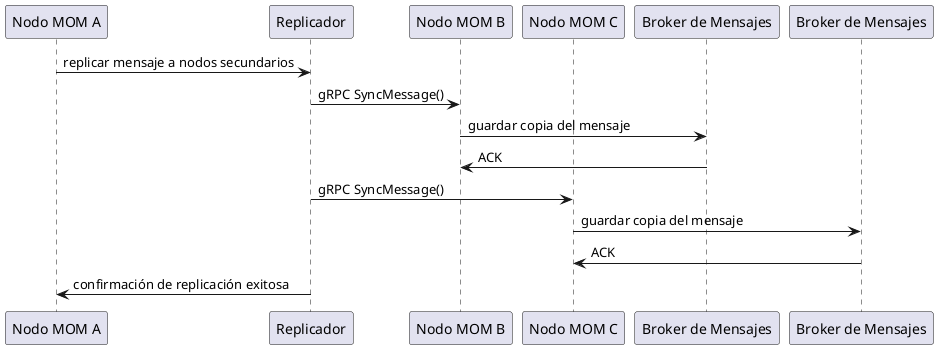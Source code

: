 @startuml SecuanciaNodoNodoDiagram
participant "Nodo MOM A" as MOM_A
participant "Replicador" as RP
participant "Nodo MOM B" as MOM_B
participant "Nodo MOM C" as MOM_C
participant "Broker de Mensajes" as BM_B
participant "Broker de Mensajes" as BM_C

MOM_A -> RP: replicar mensaje a nodos secundarios

RP -> MOM_B: gRPC SyncMessage()
MOM_B -> BM_B: guardar copia del mensaje
BM_B -> MOM_B: ACK

RP -> MOM_C: gRPC SyncMessage()
MOM_C -> BM_C: guardar copia del mensaje
BM_C -> MOM_C: ACK

RP -> MOM_A: confirmación de replicación exitosa
@enduml
